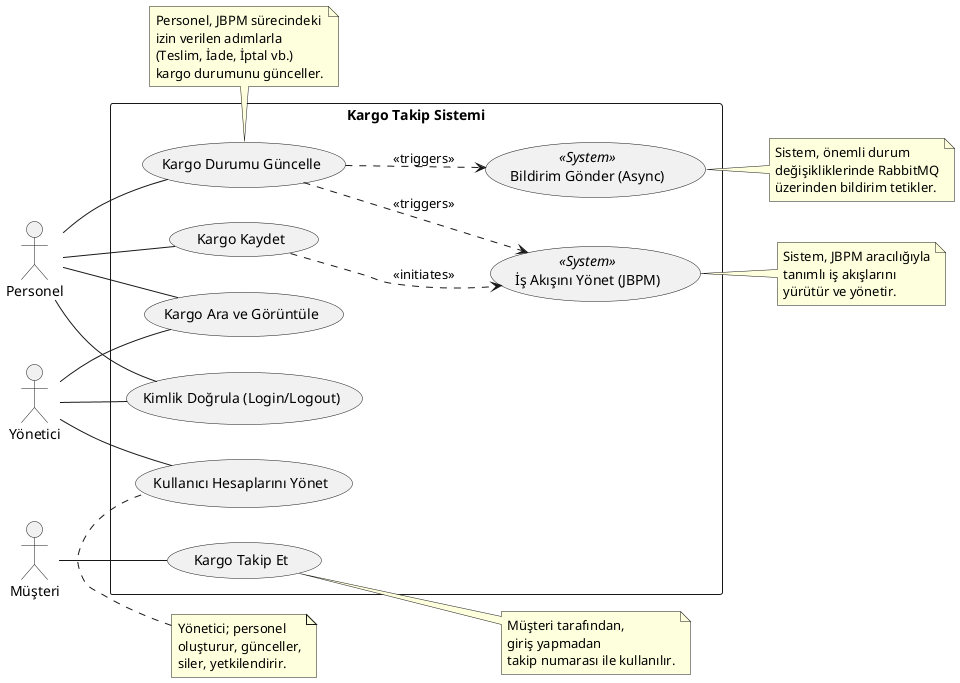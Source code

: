 @startuml KargoTakip_GenelUseCase
left to right direction

actor "Personel" as Employee
actor "Müşteri" as Customer
actor "Yönetici" as Admin

rectangle "Kargo Takip Sistemi" {
  usecase "Kimlik Doğrula (Login/Logout)" as UC_Auth
  usecase "Kargo Kaydet" as UC_Register
  usecase "Kargo Ara ve Görüntüle" as UC_Search
  usecase "Kargo Durumu Güncelle" as UC_UpdateStatus
  usecase "Kargo Takip Et" as UC_Track
  usecase "Kullanıcı Hesaplarını Yönet" as UC_ManageUsers

  ' Sistem tarafından tetiklenen önemli arka plan işlevleri
  usecase "İş Akışını Yönet (JBPM)" as UC_ManageWorkflow <<System>>
  usecase "Bildirim Gönder (Async)" as UC_SendNotification <<System>>
}

' Aktör - Use Case İlişkileri
Employee -- UC_Auth
Employee -- UC_Register
Employee -- UC_Search
Employee -- UC_UpdateStatus

Customer -- UC_Track

Admin -- UC_Auth
Admin -- UC_ManageUsers
Admin -- UC_Search


' Use Case'ler Arası Tetiklemeler / İlişkiler
UC_Register ..> UC_ManageWorkflow : <<initiates>>
UC_UpdateStatus ..> UC_ManageWorkflow : <<triggers>>
UC_UpdateStatus ..> UC_SendNotification : <<triggers>>
' (Opsiyonel: Kayıtta da bildirim gidebilir)
' UC_Register ..> UC_SendNotification : <<triggers>>


' Notlar
note right of UC_Track
  Müşteri tarafından,
  giriş yapmadan
  takip numarası ile kullanılır.
end note

note top of UC_ManageUsers
  Yönetici; personel
  oluşturur, günceller,
  siler, yetkilendirir.
end note

note bottom of UC_UpdateStatus
  Personel, JBPM sürecindeki
  izin verilen adımlarla
  (Teslim, İade, İptal vb.)
  kargo durumunu günceller.
end note

note right of UC_ManageWorkflow
  Sistem, JBPM aracılığıyla
  tanımlı iş akışlarını
  yürütür ve yönetir.
end note

note right of UC_SendNotification
  Sistem, önemli durum
  değişikliklerinde RabbitMQ
  üzerinden bildirim tetikler.
end note

@enduml